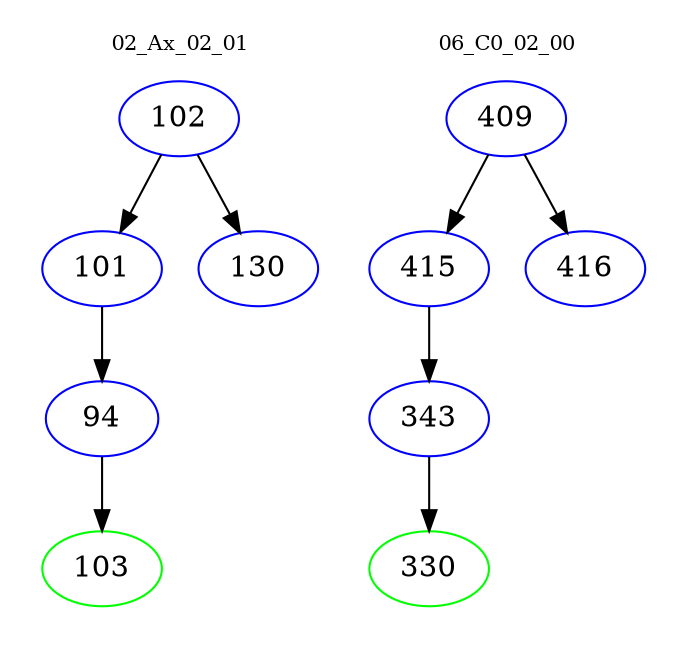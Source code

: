 digraph{
subgraph cluster_0 {
color = white
label = "02_Ax_02_01";
fontsize=10;
T0_102 [label="102", color="blue"]
T0_102 -> T0_101 [color="black"]
T0_101 [label="101", color="blue"]
T0_101 -> T0_94 [color="black"]
T0_94 [label="94", color="blue"]
T0_94 -> T0_103 [color="black"]
T0_103 [label="103", color="green"]
T0_102 -> T0_130 [color="black"]
T0_130 [label="130", color="blue"]
}
subgraph cluster_1 {
color = white
label = "06_C0_02_00";
fontsize=10;
T1_409 [label="409", color="blue"]
T1_409 -> T1_415 [color="black"]
T1_415 [label="415", color="blue"]
T1_415 -> T1_343 [color="black"]
T1_343 [label="343", color="blue"]
T1_343 -> T1_330 [color="black"]
T1_330 [label="330", color="green"]
T1_409 -> T1_416 [color="black"]
T1_416 [label="416", color="blue"]
}
}
